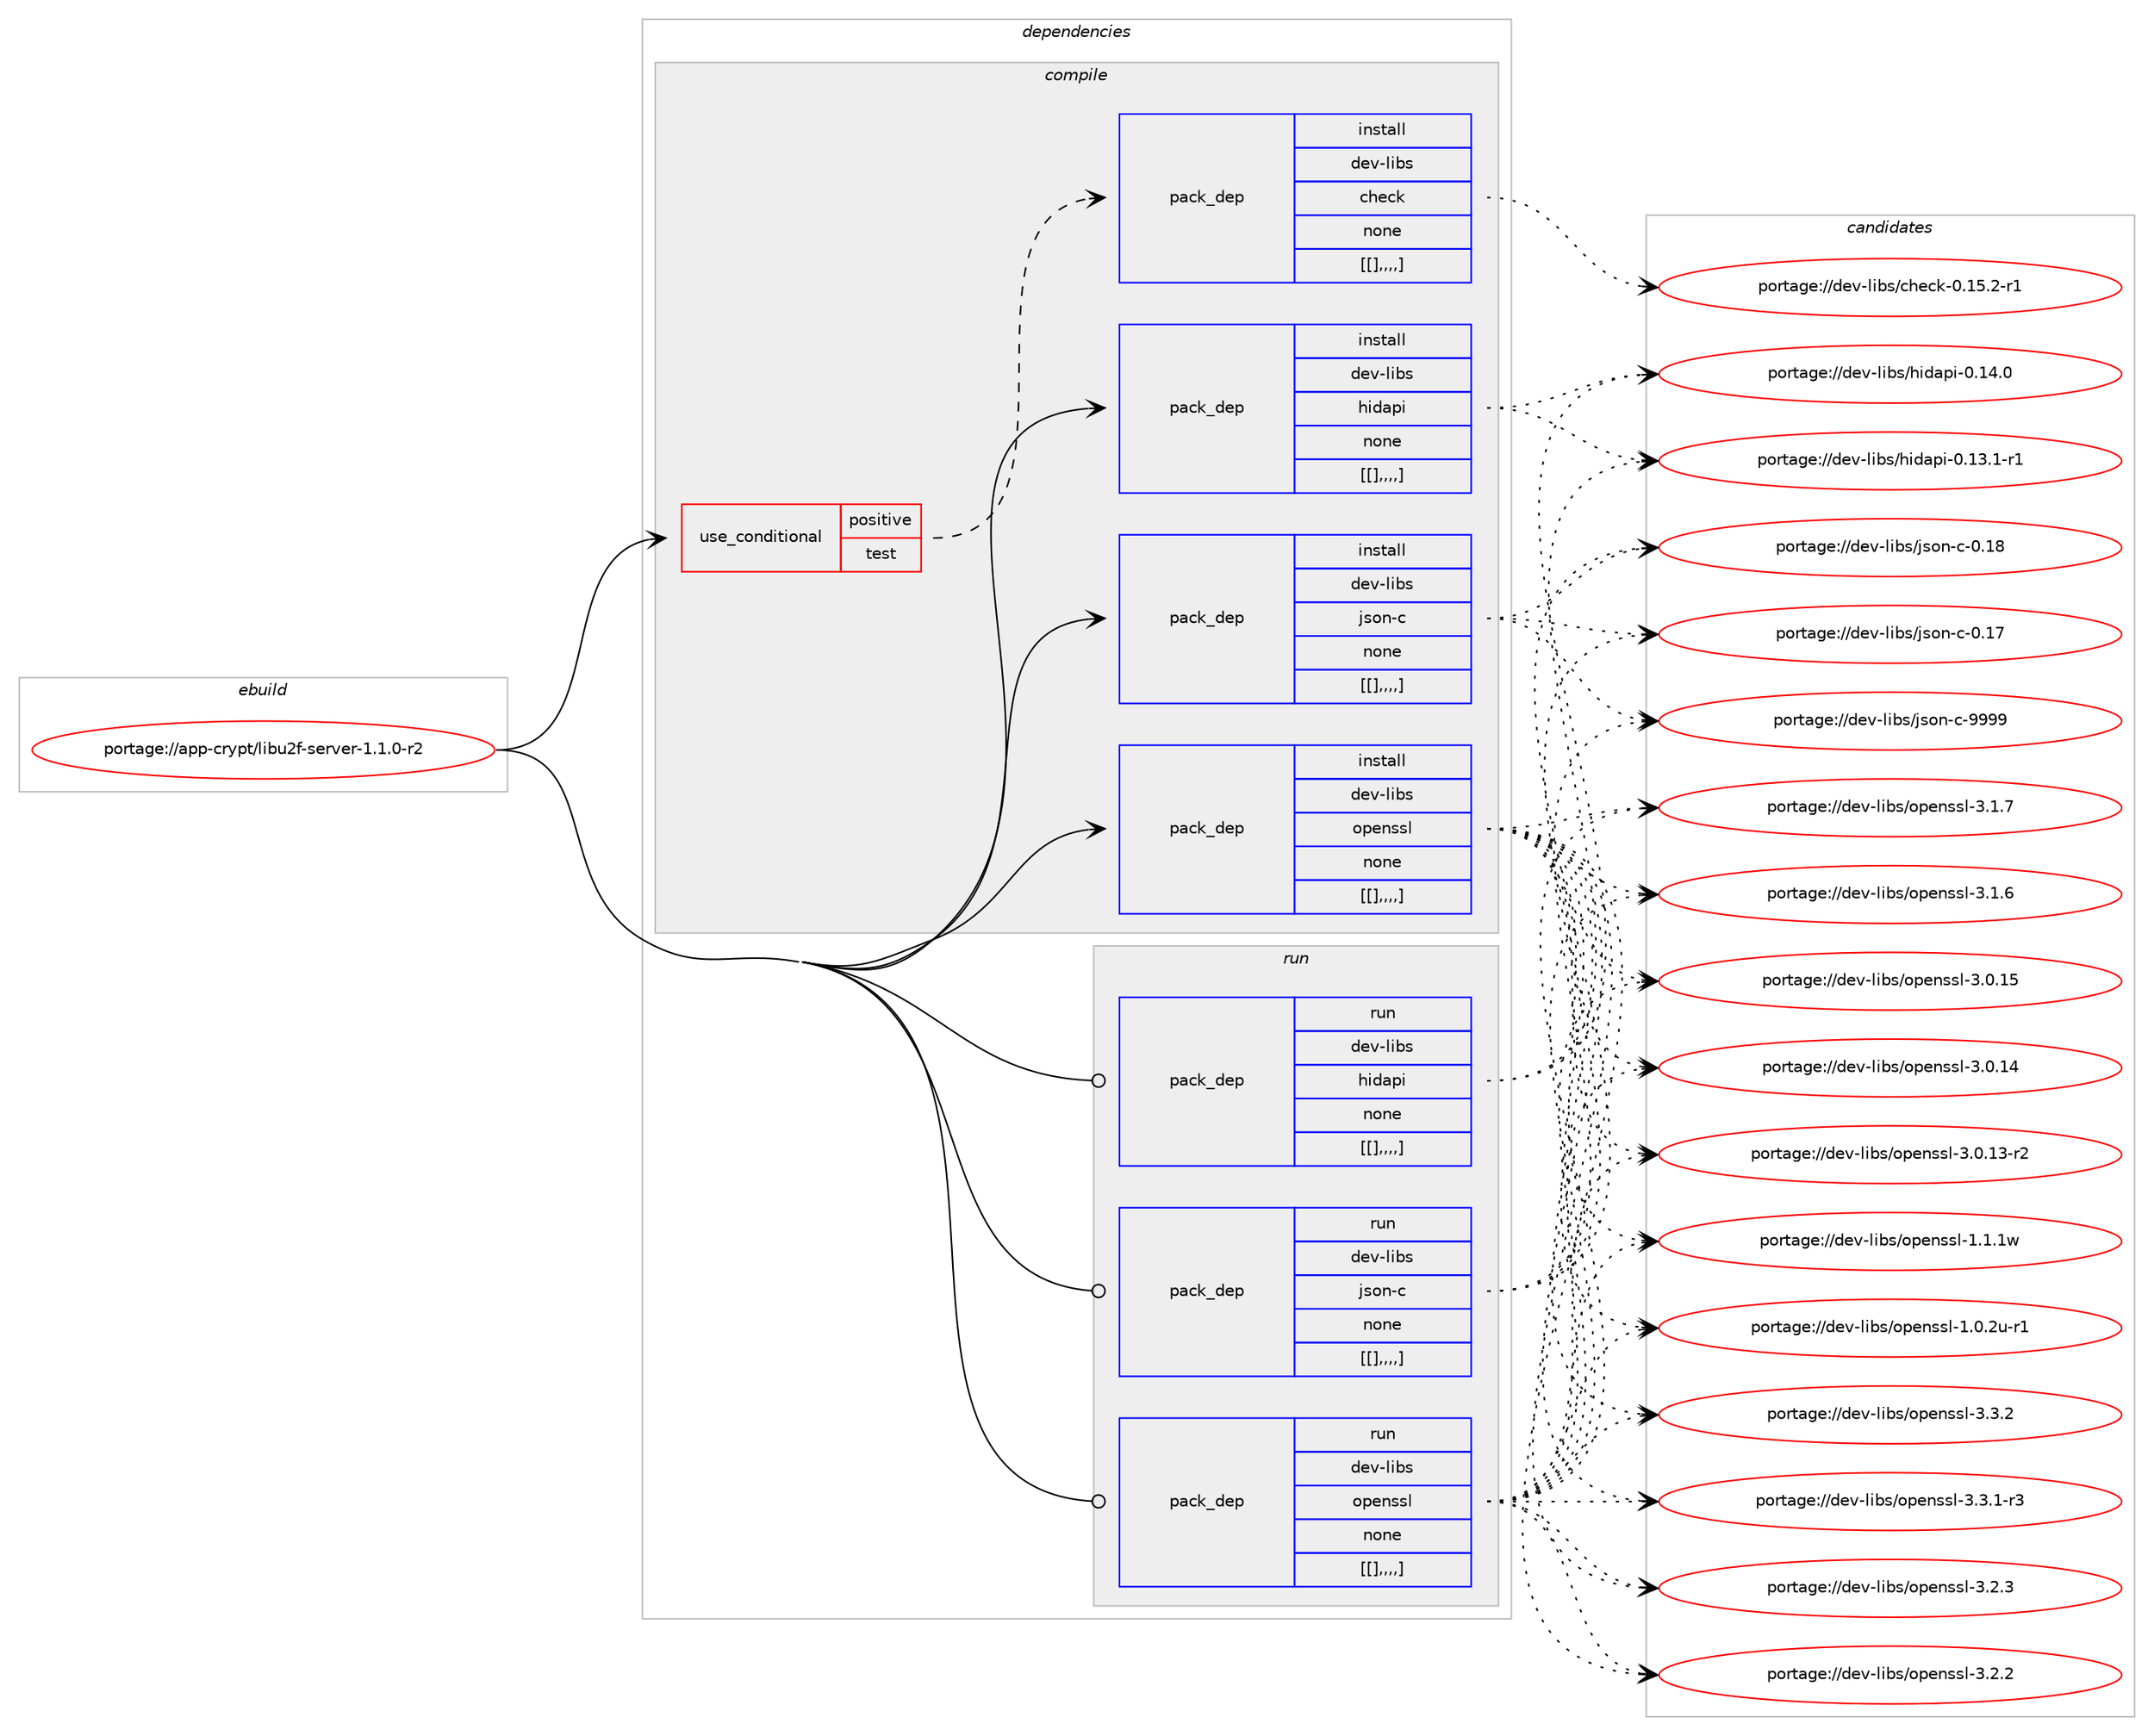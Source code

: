 digraph prolog {

# *************
# Graph options
# *************

newrank=true;
concentrate=true;
compound=true;
graph [rankdir=LR,fontname=Helvetica,fontsize=10,ranksep=1.5];#, ranksep=2.5, nodesep=0.2];
edge  [arrowhead=vee];
node  [fontname=Helvetica,fontsize=10];

# **********
# The ebuild
# **********

subgraph cluster_leftcol {
color=gray;
label=<<i>ebuild</i>>;
id [label="portage://app-crypt/libu2f-server-1.1.0-r2", color=red, width=4, href="../app-crypt/libu2f-server-1.1.0-r2.svg"];
}

# ****************
# The dependencies
# ****************

subgraph cluster_midcol {
color=gray;
label=<<i>dependencies</i>>;
subgraph cluster_compile {
fillcolor="#eeeeee";
style=filled;
label=<<i>compile</i>>;
subgraph cond3739 {
dependency13453 [label=<<TABLE BORDER="0" CELLBORDER="1" CELLSPACING="0" CELLPADDING="4"><TR><TD ROWSPAN="3" CELLPADDING="10">use_conditional</TD></TR><TR><TD>positive</TD></TR><TR><TD>test</TD></TR></TABLE>>, shape=none, color=red];
subgraph pack9668 {
dependency13496 [label=<<TABLE BORDER="0" CELLBORDER="1" CELLSPACING="0" CELLPADDING="4" WIDTH="220"><TR><TD ROWSPAN="6" CELLPADDING="30">pack_dep</TD></TR><TR><TD WIDTH="110">install</TD></TR><TR><TD>dev-libs</TD></TR><TR><TD>check</TD></TR><TR><TD>none</TD></TR><TR><TD>[[],,,,]</TD></TR></TABLE>>, shape=none, color=blue];
}
dependency13453:e -> dependency13496:w [weight=20,style="dashed",arrowhead="vee"];
}
id:e -> dependency13453:w [weight=20,style="solid",arrowhead="vee"];
subgraph pack9696 {
dependency13502 [label=<<TABLE BORDER="0" CELLBORDER="1" CELLSPACING="0" CELLPADDING="4" WIDTH="220"><TR><TD ROWSPAN="6" CELLPADDING="30">pack_dep</TD></TR><TR><TD WIDTH="110">install</TD></TR><TR><TD>dev-libs</TD></TR><TR><TD>hidapi</TD></TR><TR><TD>none</TD></TR><TR><TD>[[],,,,]</TD></TR></TABLE>>, shape=none, color=blue];
}
id:e -> dependency13502:w [weight=20,style="solid",arrowhead="vee"];
subgraph pack9703 {
dependency13510 [label=<<TABLE BORDER="0" CELLBORDER="1" CELLSPACING="0" CELLPADDING="4" WIDTH="220"><TR><TD ROWSPAN="6" CELLPADDING="30">pack_dep</TD></TR><TR><TD WIDTH="110">install</TD></TR><TR><TD>dev-libs</TD></TR><TR><TD>json-c</TD></TR><TR><TD>none</TD></TR><TR><TD>[[],,,,]</TD></TR></TABLE>>, shape=none, color=blue];
}
id:e -> dependency13510:w [weight=20,style="solid",arrowhead="vee"];
subgraph pack9713 {
dependency13586 [label=<<TABLE BORDER="0" CELLBORDER="1" CELLSPACING="0" CELLPADDING="4" WIDTH="220"><TR><TD ROWSPAN="6" CELLPADDING="30">pack_dep</TD></TR><TR><TD WIDTH="110">install</TD></TR><TR><TD>dev-libs</TD></TR><TR><TD>openssl</TD></TR><TR><TD>none</TD></TR><TR><TD>[[],,,,]</TD></TR></TABLE>>, shape=none, color=blue];
}
id:e -> dependency13586:w [weight=20,style="solid",arrowhead="vee"];
}
subgraph cluster_compileandrun {
fillcolor="#eeeeee";
style=filled;
label=<<i>compile and run</i>>;
}
subgraph cluster_run {
fillcolor="#eeeeee";
style=filled;
label=<<i>run</i>>;
subgraph pack9801 {
dependency13686 [label=<<TABLE BORDER="0" CELLBORDER="1" CELLSPACING="0" CELLPADDING="4" WIDTH="220"><TR><TD ROWSPAN="6" CELLPADDING="30">pack_dep</TD></TR><TR><TD WIDTH="110">run</TD></TR><TR><TD>dev-libs</TD></TR><TR><TD>hidapi</TD></TR><TR><TD>none</TD></TR><TR><TD>[[],,,,]</TD></TR></TABLE>>, shape=none, color=blue];
}
id:e -> dependency13686:w [weight=20,style="solid",arrowhead="odot"];
subgraph pack9846 {
dependency13738 [label=<<TABLE BORDER="0" CELLBORDER="1" CELLSPACING="0" CELLPADDING="4" WIDTH="220"><TR><TD ROWSPAN="6" CELLPADDING="30">pack_dep</TD></TR><TR><TD WIDTH="110">run</TD></TR><TR><TD>dev-libs</TD></TR><TR><TD>json-c</TD></TR><TR><TD>none</TD></TR><TR><TD>[[],,,,]</TD></TR></TABLE>>, shape=none, color=blue];
}
id:e -> dependency13738:w [weight=20,style="solid",arrowhead="odot"];
subgraph pack9933 {
dependency13801 [label=<<TABLE BORDER="0" CELLBORDER="1" CELLSPACING="0" CELLPADDING="4" WIDTH="220"><TR><TD ROWSPAN="6" CELLPADDING="30">pack_dep</TD></TR><TR><TD WIDTH="110">run</TD></TR><TR><TD>dev-libs</TD></TR><TR><TD>openssl</TD></TR><TR><TD>none</TD></TR><TR><TD>[[],,,,]</TD></TR></TABLE>>, shape=none, color=blue];
}
id:e -> dependency13801:w [weight=20,style="solid",arrowhead="odot"];
}
}

# **************
# The candidates
# **************

subgraph cluster_choices {
rank=same;
color=gray;
label=<<i>candidates</i>>;

subgraph choice9532 {
color=black;
nodesep=1;
choice1001011184510810598115479910410199107454846495346504511449 [label="portage://dev-libs/check-0.15.2-r1", color=red, width=4,href="../dev-libs/check-0.15.2-r1.svg"];
dependency13496:e -> choice1001011184510810598115479910410199107454846495346504511449:w [style=dotted,weight="100"];
}
subgraph choice9543 {
color=black;
nodesep=1;
choice1001011184510810598115471041051009711210545484649524648 [label="portage://dev-libs/hidapi-0.14.0", color=red, width=4,href="../dev-libs/hidapi-0.14.0.svg"];
choice10010111845108105981154710410510097112105454846495146494511449 [label="portage://dev-libs/hidapi-0.13.1-r1", color=red, width=4,href="../dev-libs/hidapi-0.13.1-r1.svg"];
dependency13502:e -> choice1001011184510810598115471041051009711210545484649524648:w [style=dotted,weight="100"];
dependency13502:e -> choice10010111845108105981154710410510097112105454846495146494511449:w [style=dotted,weight="100"];
}
subgraph choice9545 {
color=black;
nodesep=1;
choice10010111845108105981154710611511111045994557575757 [label="portage://dev-libs/json-c-9999", color=red, width=4,href="../dev-libs/json-c-9999.svg"];
choice10010111845108105981154710611511111045994548464956 [label="portage://dev-libs/json-c-0.18", color=red, width=4,href="../dev-libs/json-c-0.18.svg"];
choice10010111845108105981154710611511111045994548464955 [label="portage://dev-libs/json-c-0.17", color=red, width=4,href="../dev-libs/json-c-0.17.svg"];
dependency13510:e -> choice10010111845108105981154710611511111045994557575757:w [style=dotted,weight="100"];
dependency13510:e -> choice10010111845108105981154710611511111045994548464956:w [style=dotted,weight="100"];
dependency13510:e -> choice10010111845108105981154710611511111045994548464955:w [style=dotted,weight="100"];
}
subgraph choice9546 {
color=black;
nodesep=1;
choice100101118451081059811547111112101110115115108455146514650 [label="portage://dev-libs/openssl-3.3.2", color=red, width=4,href="../dev-libs/openssl-3.3.2.svg"];
choice1001011184510810598115471111121011101151151084551465146494511451 [label="portage://dev-libs/openssl-3.3.1-r3", color=red, width=4,href="../dev-libs/openssl-3.3.1-r3.svg"];
choice100101118451081059811547111112101110115115108455146504651 [label="portage://dev-libs/openssl-3.2.3", color=red, width=4,href="../dev-libs/openssl-3.2.3.svg"];
choice100101118451081059811547111112101110115115108455146504650 [label="portage://dev-libs/openssl-3.2.2", color=red, width=4,href="../dev-libs/openssl-3.2.2.svg"];
choice100101118451081059811547111112101110115115108455146494655 [label="portage://dev-libs/openssl-3.1.7", color=red, width=4,href="../dev-libs/openssl-3.1.7.svg"];
choice100101118451081059811547111112101110115115108455146494654 [label="portage://dev-libs/openssl-3.1.6", color=red, width=4,href="../dev-libs/openssl-3.1.6.svg"];
choice10010111845108105981154711111210111011511510845514648464953 [label="portage://dev-libs/openssl-3.0.15", color=red, width=4,href="../dev-libs/openssl-3.0.15.svg"];
choice10010111845108105981154711111210111011511510845514648464952 [label="portage://dev-libs/openssl-3.0.14", color=red, width=4,href="../dev-libs/openssl-3.0.14.svg"];
choice100101118451081059811547111112101110115115108455146484649514511450 [label="portage://dev-libs/openssl-3.0.13-r2", color=red, width=4,href="../dev-libs/openssl-3.0.13-r2.svg"];
choice100101118451081059811547111112101110115115108454946494649119 [label="portage://dev-libs/openssl-1.1.1w", color=red, width=4,href="../dev-libs/openssl-1.1.1w.svg"];
choice1001011184510810598115471111121011101151151084549464846501174511449 [label="portage://dev-libs/openssl-1.0.2u-r1", color=red, width=4,href="../dev-libs/openssl-1.0.2u-r1.svg"];
dependency13586:e -> choice100101118451081059811547111112101110115115108455146514650:w [style=dotted,weight="100"];
dependency13586:e -> choice1001011184510810598115471111121011101151151084551465146494511451:w [style=dotted,weight="100"];
dependency13586:e -> choice100101118451081059811547111112101110115115108455146504651:w [style=dotted,weight="100"];
dependency13586:e -> choice100101118451081059811547111112101110115115108455146504650:w [style=dotted,weight="100"];
dependency13586:e -> choice100101118451081059811547111112101110115115108455146494655:w [style=dotted,weight="100"];
dependency13586:e -> choice100101118451081059811547111112101110115115108455146494654:w [style=dotted,weight="100"];
dependency13586:e -> choice10010111845108105981154711111210111011511510845514648464953:w [style=dotted,weight="100"];
dependency13586:e -> choice10010111845108105981154711111210111011511510845514648464952:w [style=dotted,weight="100"];
dependency13586:e -> choice100101118451081059811547111112101110115115108455146484649514511450:w [style=dotted,weight="100"];
dependency13586:e -> choice100101118451081059811547111112101110115115108454946494649119:w [style=dotted,weight="100"];
dependency13586:e -> choice1001011184510810598115471111121011101151151084549464846501174511449:w [style=dotted,weight="100"];
}
subgraph choice9549 {
color=black;
nodesep=1;
choice1001011184510810598115471041051009711210545484649524648 [label="portage://dev-libs/hidapi-0.14.0", color=red, width=4,href="../dev-libs/hidapi-0.14.0.svg"];
choice10010111845108105981154710410510097112105454846495146494511449 [label="portage://dev-libs/hidapi-0.13.1-r1", color=red, width=4,href="../dev-libs/hidapi-0.13.1-r1.svg"];
dependency13686:e -> choice1001011184510810598115471041051009711210545484649524648:w [style=dotted,weight="100"];
dependency13686:e -> choice10010111845108105981154710410510097112105454846495146494511449:w [style=dotted,weight="100"];
}
subgraph choice9552 {
color=black;
nodesep=1;
choice10010111845108105981154710611511111045994557575757 [label="portage://dev-libs/json-c-9999", color=red, width=4,href="../dev-libs/json-c-9999.svg"];
choice10010111845108105981154710611511111045994548464956 [label="portage://dev-libs/json-c-0.18", color=red, width=4,href="../dev-libs/json-c-0.18.svg"];
choice10010111845108105981154710611511111045994548464955 [label="portage://dev-libs/json-c-0.17", color=red, width=4,href="../dev-libs/json-c-0.17.svg"];
dependency13738:e -> choice10010111845108105981154710611511111045994557575757:w [style=dotted,weight="100"];
dependency13738:e -> choice10010111845108105981154710611511111045994548464956:w [style=dotted,weight="100"];
dependency13738:e -> choice10010111845108105981154710611511111045994548464955:w [style=dotted,weight="100"];
}
subgraph choice9557 {
color=black;
nodesep=1;
choice100101118451081059811547111112101110115115108455146514650 [label="portage://dev-libs/openssl-3.3.2", color=red, width=4,href="../dev-libs/openssl-3.3.2.svg"];
choice1001011184510810598115471111121011101151151084551465146494511451 [label="portage://dev-libs/openssl-3.3.1-r3", color=red, width=4,href="../dev-libs/openssl-3.3.1-r3.svg"];
choice100101118451081059811547111112101110115115108455146504651 [label="portage://dev-libs/openssl-3.2.3", color=red, width=4,href="../dev-libs/openssl-3.2.3.svg"];
choice100101118451081059811547111112101110115115108455146504650 [label="portage://dev-libs/openssl-3.2.2", color=red, width=4,href="../dev-libs/openssl-3.2.2.svg"];
choice100101118451081059811547111112101110115115108455146494655 [label="portage://dev-libs/openssl-3.1.7", color=red, width=4,href="../dev-libs/openssl-3.1.7.svg"];
choice100101118451081059811547111112101110115115108455146494654 [label="portage://dev-libs/openssl-3.1.6", color=red, width=4,href="../dev-libs/openssl-3.1.6.svg"];
choice10010111845108105981154711111210111011511510845514648464953 [label="portage://dev-libs/openssl-3.0.15", color=red, width=4,href="../dev-libs/openssl-3.0.15.svg"];
choice10010111845108105981154711111210111011511510845514648464952 [label="portage://dev-libs/openssl-3.0.14", color=red, width=4,href="../dev-libs/openssl-3.0.14.svg"];
choice100101118451081059811547111112101110115115108455146484649514511450 [label="portage://dev-libs/openssl-3.0.13-r2", color=red, width=4,href="../dev-libs/openssl-3.0.13-r2.svg"];
choice100101118451081059811547111112101110115115108454946494649119 [label="portage://dev-libs/openssl-1.1.1w", color=red, width=4,href="../dev-libs/openssl-1.1.1w.svg"];
choice1001011184510810598115471111121011101151151084549464846501174511449 [label="portage://dev-libs/openssl-1.0.2u-r1", color=red, width=4,href="../dev-libs/openssl-1.0.2u-r1.svg"];
dependency13801:e -> choice100101118451081059811547111112101110115115108455146514650:w [style=dotted,weight="100"];
dependency13801:e -> choice1001011184510810598115471111121011101151151084551465146494511451:w [style=dotted,weight="100"];
dependency13801:e -> choice100101118451081059811547111112101110115115108455146504651:w [style=dotted,weight="100"];
dependency13801:e -> choice100101118451081059811547111112101110115115108455146504650:w [style=dotted,weight="100"];
dependency13801:e -> choice100101118451081059811547111112101110115115108455146494655:w [style=dotted,weight="100"];
dependency13801:e -> choice100101118451081059811547111112101110115115108455146494654:w [style=dotted,weight="100"];
dependency13801:e -> choice10010111845108105981154711111210111011511510845514648464953:w [style=dotted,weight="100"];
dependency13801:e -> choice10010111845108105981154711111210111011511510845514648464952:w [style=dotted,weight="100"];
dependency13801:e -> choice100101118451081059811547111112101110115115108455146484649514511450:w [style=dotted,weight="100"];
dependency13801:e -> choice100101118451081059811547111112101110115115108454946494649119:w [style=dotted,weight="100"];
dependency13801:e -> choice1001011184510810598115471111121011101151151084549464846501174511449:w [style=dotted,weight="100"];
}
}

}
